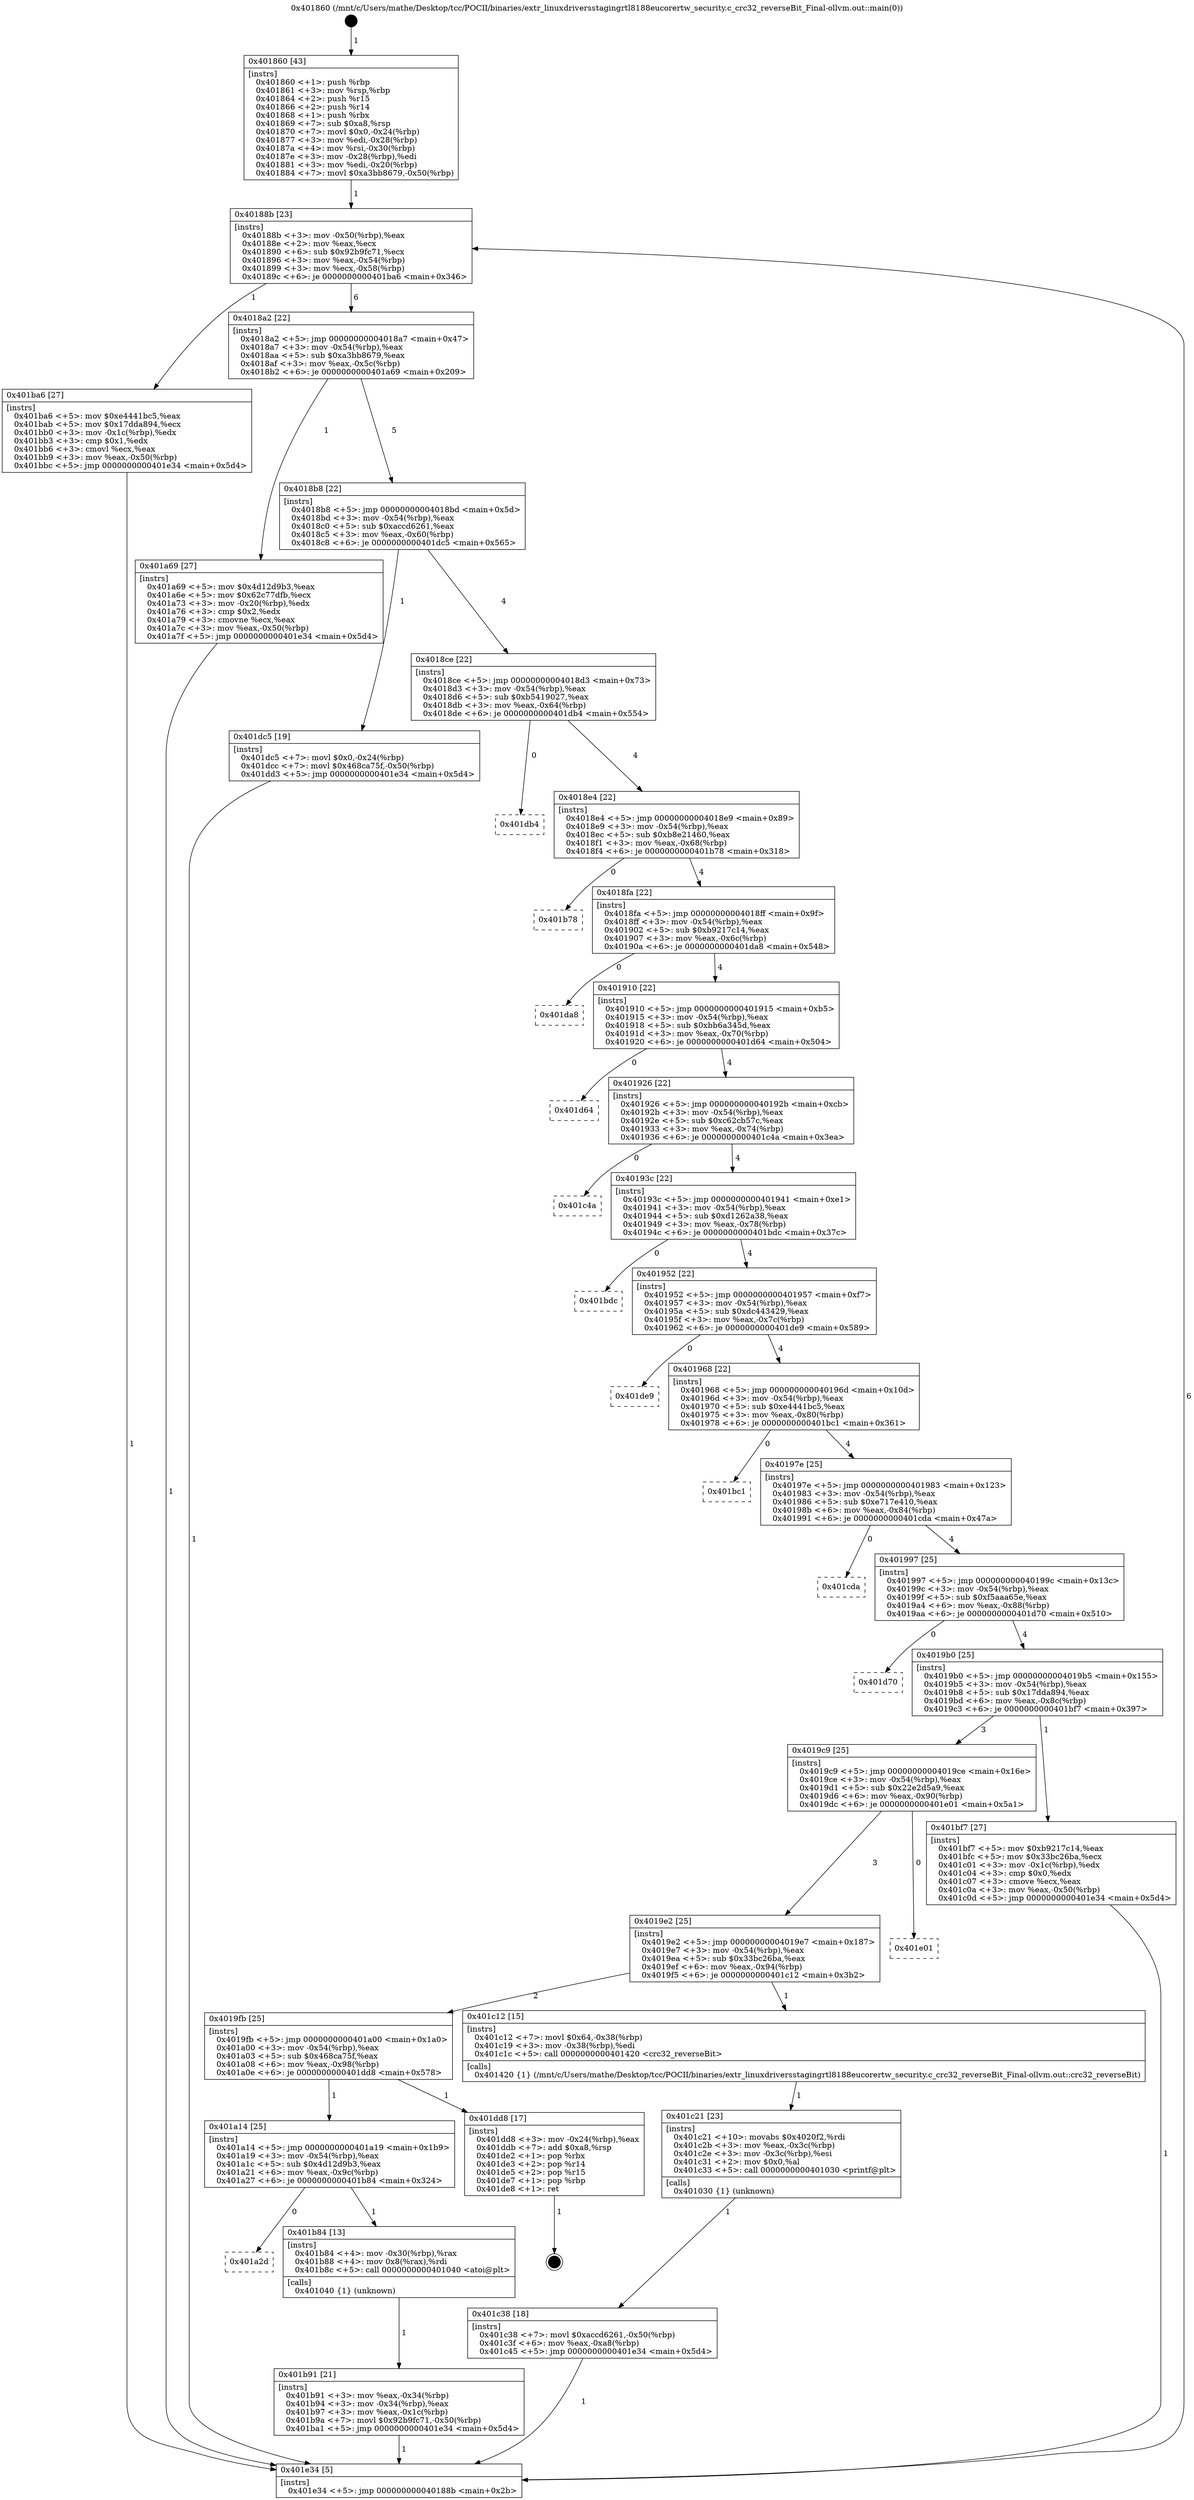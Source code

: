 digraph "0x401860" {
  label = "0x401860 (/mnt/c/Users/mathe/Desktop/tcc/POCII/binaries/extr_linuxdriversstagingrtl8188eucorertw_security.c_crc32_reverseBit_Final-ollvm.out::main(0))"
  labelloc = "t"
  node[shape=record]

  Entry [label="",width=0.3,height=0.3,shape=circle,fillcolor=black,style=filled]
  "0x40188b" [label="{
     0x40188b [23]\l
     | [instrs]\l
     &nbsp;&nbsp;0x40188b \<+3\>: mov -0x50(%rbp),%eax\l
     &nbsp;&nbsp;0x40188e \<+2\>: mov %eax,%ecx\l
     &nbsp;&nbsp;0x401890 \<+6\>: sub $0x92b9fc71,%ecx\l
     &nbsp;&nbsp;0x401896 \<+3\>: mov %eax,-0x54(%rbp)\l
     &nbsp;&nbsp;0x401899 \<+3\>: mov %ecx,-0x58(%rbp)\l
     &nbsp;&nbsp;0x40189c \<+6\>: je 0000000000401ba6 \<main+0x346\>\l
  }"]
  "0x401ba6" [label="{
     0x401ba6 [27]\l
     | [instrs]\l
     &nbsp;&nbsp;0x401ba6 \<+5\>: mov $0xe4441bc5,%eax\l
     &nbsp;&nbsp;0x401bab \<+5\>: mov $0x17dda894,%ecx\l
     &nbsp;&nbsp;0x401bb0 \<+3\>: mov -0x1c(%rbp),%edx\l
     &nbsp;&nbsp;0x401bb3 \<+3\>: cmp $0x1,%edx\l
     &nbsp;&nbsp;0x401bb6 \<+3\>: cmovl %ecx,%eax\l
     &nbsp;&nbsp;0x401bb9 \<+3\>: mov %eax,-0x50(%rbp)\l
     &nbsp;&nbsp;0x401bbc \<+5\>: jmp 0000000000401e34 \<main+0x5d4\>\l
  }"]
  "0x4018a2" [label="{
     0x4018a2 [22]\l
     | [instrs]\l
     &nbsp;&nbsp;0x4018a2 \<+5\>: jmp 00000000004018a7 \<main+0x47\>\l
     &nbsp;&nbsp;0x4018a7 \<+3\>: mov -0x54(%rbp),%eax\l
     &nbsp;&nbsp;0x4018aa \<+5\>: sub $0xa3bb8679,%eax\l
     &nbsp;&nbsp;0x4018af \<+3\>: mov %eax,-0x5c(%rbp)\l
     &nbsp;&nbsp;0x4018b2 \<+6\>: je 0000000000401a69 \<main+0x209\>\l
  }"]
  Exit [label="",width=0.3,height=0.3,shape=circle,fillcolor=black,style=filled,peripheries=2]
  "0x401a69" [label="{
     0x401a69 [27]\l
     | [instrs]\l
     &nbsp;&nbsp;0x401a69 \<+5\>: mov $0x4d12d9b3,%eax\l
     &nbsp;&nbsp;0x401a6e \<+5\>: mov $0x62c77dfb,%ecx\l
     &nbsp;&nbsp;0x401a73 \<+3\>: mov -0x20(%rbp),%edx\l
     &nbsp;&nbsp;0x401a76 \<+3\>: cmp $0x2,%edx\l
     &nbsp;&nbsp;0x401a79 \<+3\>: cmovne %ecx,%eax\l
     &nbsp;&nbsp;0x401a7c \<+3\>: mov %eax,-0x50(%rbp)\l
     &nbsp;&nbsp;0x401a7f \<+5\>: jmp 0000000000401e34 \<main+0x5d4\>\l
  }"]
  "0x4018b8" [label="{
     0x4018b8 [22]\l
     | [instrs]\l
     &nbsp;&nbsp;0x4018b8 \<+5\>: jmp 00000000004018bd \<main+0x5d\>\l
     &nbsp;&nbsp;0x4018bd \<+3\>: mov -0x54(%rbp),%eax\l
     &nbsp;&nbsp;0x4018c0 \<+5\>: sub $0xaccd6261,%eax\l
     &nbsp;&nbsp;0x4018c5 \<+3\>: mov %eax,-0x60(%rbp)\l
     &nbsp;&nbsp;0x4018c8 \<+6\>: je 0000000000401dc5 \<main+0x565\>\l
  }"]
  "0x401e34" [label="{
     0x401e34 [5]\l
     | [instrs]\l
     &nbsp;&nbsp;0x401e34 \<+5\>: jmp 000000000040188b \<main+0x2b\>\l
  }"]
  "0x401860" [label="{
     0x401860 [43]\l
     | [instrs]\l
     &nbsp;&nbsp;0x401860 \<+1\>: push %rbp\l
     &nbsp;&nbsp;0x401861 \<+3\>: mov %rsp,%rbp\l
     &nbsp;&nbsp;0x401864 \<+2\>: push %r15\l
     &nbsp;&nbsp;0x401866 \<+2\>: push %r14\l
     &nbsp;&nbsp;0x401868 \<+1\>: push %rbx\l
     &nbsp;&nbsp;0x401869 \<+7\>: sub $0xa8,%rsp\l
     &nbsp;&nbsp;0x401870 \<+7\>: movl $0x0,-0x24(%rbp)\l
     &nbsp;&nbsp;0x401877 \<+3\>: mov %edi,-0x28(%rbp)\l
     &nbsp;&nbsp;0x40187a \<+4\>: mov %rsi,-0x30(%rbp)\l
     &nbsp;&nbsp;0x40187e \<+3\>: mov -0x28(%rbp),%edi\l
     &nbsp;&nbsp;0x401881 \<+3\>: mov %edi,-0x20(%rbp)\l
     &nbsp;&nbsp;0x401884 \<+7\>: movl $0xa3bb8679,-0x50(%rbp)\l
  }"]
  "0x401c38" [label="{
     0x401c38 [18]\l
     | [instrs]\l
     &nbsp;&nbsp;0x401c38 \<+7\>: movl $0xaccd6261,-0x50(%rbp)\l
     &nbsp;&nbsp;0x401c3f \<+6\>: mov %eax,-0xa8(%rbp)\l
     &nbsp;&nbsp;0x401c45 \<+5\>: jmp 0000000000401e34 \<main+0x5d4\>\l
  }"]
  "0x401dc5" [label="{
     0x401dc5 [19]\l
     | [instrs]\l
     &nbsp;&nbsp;0x401dc5 \<+7\>: movl $0x0,-0x24(%rbp)\l
     &nbsp;&nbsp;0x401dcc \<+7\>: movl $0x468ca75f,-0x50(%rbp)\l
     &nbsp;&nbsp;0x401dd3 \<+5\>: jmp 0000000000401e34 \<main+0x5d4\>\l
  }"]
  "0x4018ce" [label="{
     0x4018ce [22]\l
     | [instrs]\l
     &nbsp;&nbsp;0x4018ce \<+5\>: jmp 00000000004018d3 \<main+0x73\>\l
     &nbsp;&nbsp;0x4018d3 \<+3\>: mov -0x54(%rbp),%eax\l
     &nbsp;&nbsp;0x4018d6 \<+5\>: sub $0xb5419027,%eax\l
     &nbsp;&nbsp;0x4018db \<+3\>: mov %eax,-0x64(%rbp)\l
     &nbsp;&nbsp;0x4018de \<+6\>: je 0000000000401db4 \<main+0x554\>\l
  }"]
  "0x401c21" [label="{
     0x401c21 [23]\l
     | [instrs]\l
     &nbsp;&nbsp;0x401c21 \<+10\>: movabs $0x4020f2,%rdi\l
     &nbsp;&nbsp;0x401c2b \<+3\>: mov %eax,-0x3c(%rbp)\l
     &nbsp;&nbsp;0x401c2e \<+3\>: mov -0x3c(%rbp),%esi\l
     &nbsp;&nbsp;0x401c31 \<+2\>: mov $0x0,%al\l
     &nbsp;&nbsp;0x401c33 \<+5\>: call 0000000000401030 \<printf@plt\>\l
     | [calls]\l
     &nbsp;&nbsp;0x401030 \{1\} (unknown)\l
  }"]
  "0x401db4" [label="{
     0x401db4\l
  }", style=dashed]
  "0x4018e4" [label="{
     0x4018e4 [22]\l
     | [instrs]\l
     &nbsp;&nbsp;0x4018e4 \<+5\>: jmp 00000000004018e9 \<main+0x89\>\l
     &nbsp;&nbsp;0x4018e9 \<+3\>: mov -0x54(%rbp),%eax\l
     &nbsp;&nbsp;0x4018ec \<+5\>: sub $0xb8e21460,%eax\l
     &nbsp;&nbsp;0x4018f1 \<+3\>: mov %eax,-0x68(%rbp)\l
     &nbsp;&nbsp;0x4018f4 \<+6\>: je 0000000000401b78 \<main+0x318\>\l
  }"]
  "0x401b91" [label="{
     0x401b91 [21]\l
     | [instrs]\l
     &nbsp;&nbsp;0x401b91 \<+3\>: mov %eax,-0x34(%rbp)\l
     &nbsp;&nbsp;0x401b94 \<+3\>: mov -0x34(%rbp),%eax\l
     &nbsp;&nbsp;0x401b97 \<+3\>: mov %eax,-0x1c(%rbp)\l
     &nbsp;&nbsp;0x401b9a \<+7\>: movl $0x92b9fc71,-0x50(%rbp)\l
     &nbsp;&nbsp;0x401ba1 \<+5\>: jmp 0000000000401e34 \<main+0x5d4\>\l
  }"]
  "0x401b78" [label="{
     0x401b78\l
  }", style=dashed]
  "0x4018fa" [label="{
     0x4018fa [22]\l
     | [instrs]\l
     &nbsp;&nbsp;0x4018fa \<+5\>: jmp 00000000004018ff \<main+0x9f\>\l
     &nbsp;&nbsp;0x4018ff \<+3\>: mov -0x54(%rbp),%eax\l
     &nbsp;&nbsp;0x401902 \<+5\>: sub $0xb9217c14,%eax\l
     &nbsp;&nbsp;0x401907 \<+3\>: mov %eax,-0x6c(%rbp)\l
     &nbsp;&nbsp;0x40190a \<+6\>: je 0000000000401da8 \<main+0x548\>\l
  }"]
  "0x401a2d" [label="{
     0x401a2d\l
  }", style=dashed]
  "0x401da8" [label="{
     0x401da8\l
  }", style=dashed]
  "0x401910" [label="{
     0x401910 [22]\l
     | [instrs]\l
     &nbsp;&nbsp;0x401910 \<+5\>: jmp 0000000000401915 \<main+0xb5\>\l
     &nbsp;&nbsp;0x401915 \<+3\>: mov -0x54(%rbp),%eax\l
     &nbsp;&nbsp;0x401918 \<+5\>: sub $0xbb6a345d,%eax\l
     &nbsp;&nbsp;0x40191d \<+3\>: mov %eax,-0x70(%rbp)\l
     &nbsp;&nbsp;0x401920 \<+6\>: je 0000000000401d64 \<main+0x504\>\l
  }"]
  "0x401b84" [label="{
     0x401b84 [13]\l
     | [instrs]\l
     &nbsp;&nbsp;0x401b84 \<+4\>: mov -0x30(%rbp),%rax\l
     &nbsp;&nbsp;0x401b88 \<+4\>: mov 0x8(%rax),%rdi\l
     &nbsp;&nbsp;0x401b8c \<+5\>: call 0000000000401040 \<atoi@plt\>\l
     | [calls]\l
     &nbsp;&nbsp;0x401040 \{1\} (unknown)\l
  }"]
  "0x401d64" [label="{
     0x401d64\l
  }", style=dashed]
  "0x401926" [label="{
     0x401926 [22]\l
     | [instrs]\l
     &nbsp;&nbsp;0x401926 \<+5\>: jmp 000000000040192b \<main+0xcb\>\l
     &nbsp;&nbsp;0x40192b \<+3\>: mov -0x54(%rbp),%eax\l
     &nbsp;&nbsp;0x40192e \<+5\>: sub $0xc62cb57c,%eax\l
     &nbsp;&nbsp;0x401933 \<+3\>: mov %eax,-0x74(%rbp)\l
     &nbsp;&nbsp;0x401936 \<+6\>: je 0000000000401c4a \<main+0x3ea\>\l
  }"]
  "0x401a14" [label="{
     0x401a14 [25]\l
     | [instrs]\l
     &nbsp;&nbsp;0x401a14 \<+5\>: jmp 0000000000401a19 \<main+0x1b9\>\l
     &nbsp;&nbsp;0x401a19 \<+3\>: mov -0x54(%rbp),%eax\l
     &nbsp;&nbsp;0x401a1c \<+5\>: sub $0x4d12d9b3,%eax\l
     &nbsp;&nbsp;0x401a21 \<+6\>: mov %eax,-0x9c(%rbp)\l
     &nbsp;&nbsp;0x401a27 \<+6\>: je 0000000000401b84 \<main+0x324\>\l
  }"]
  "0x401c4a" [label="{
     0x401c4a\l
  }", style=dashed]
  "0x40193c" [label="{
     0x40193c [22]\l
     | [instrs]\l
     &nbsp;&nbsp;0x40193c \<+5\>: jmp 0000000000401941 \<main+0xe1\>\l
     &nbsp;&nbsp;0x401941 \<+3\>: mov -0x54(%rbp),%eax\l
     &nbsp;&nbsp;0x401944 \<+5\>: sub $0xd1262a38,%eax\l
     &nbsp;&nbsp;0x401949 \<+3\>: mov %eax,-0x78(%rbp)\l
     &nbsp;&nbsp;0x40194c \<+6\>: je 0000000000401bdc \<main+0x37c\>\l
  }"]
  "0x401dd8" [label="{
     0x401dd8 [17]\l
     | [instrs]\l
     &nbsp;&nbsp;0x401dd8 \<+3\>: mov -0x24(%rbp),%eax\l
     &nbsp;&nbsp;0x401ddb \<+7\>: add $0xa8,%rsp\l
     &nbsp;&nbsp;0x401de2 \<+1\>: pop %rbx\l
     &nbsp;&nbsp;0x401de3 \<+2\>: pop %r14\l
     &nbsp;&nbsp;0x401de5 \<+2\>: pop %r15\l
     &nbsp;&nbsp;0x401de7 \<+1\>: pop %rbp\l
     &nbsp;&nbsp;0x401de8 \<+1\>: ret\l
  }"]
  "0x401bdc" [label="{
     0x401bdc\l
  }", style=dashed]
  "0x401952" [label="{
     0x401952 [22]\l
     | [instrs]\l
     &nbsp;&nbsp;0x401952 \<+5\>: jmp 0000000000401957 \<main+0xf7\>\l
     &nbsp;&nbsp;0x401957 \<+3\>: mov -0x54(%rbp),%eax\l
     &nbsp;&nbsp;0x40195a \<+5\>: sub $0xdc443429,%eax\l
     &nbsp;&nbsp;0x40195f \<+3\>: mov %eax,-0x7c(%rbp)\l
     &nbsp;&nbsp;0x401962 \<+6\>: je 0000000000401de9 \<main+0x589\>\l
  }"]
  "0x4019fb" [label="{
     0x4019fb [25]\l
     | [instrs]\l
     &nbsp;&nbsp;0x4019fb \<+5\>: jmp 0000000000401a00 \<main+0x1a0\>\l
     &nbsp;&nbsp;0x401a00 \<+3\>: mov -0x54(%rbp),%eax\l
     &nbsp;&nbsp;0x401a03 \<+5\>: sub $0x468ca75f,%eax\l
     &nbsp;&nbsp;0x401a08 \<+6\>: mov %eax,-0x98(%rbp)\l
     &nbsp;&nbsp;0x401a0e \<+6\>: je 0000000000401dd8 \<main+0x578\>\l
  }"]
  "0x401de9" [label="{
     0x401de9\l
  }", style=dashed]
  "0x401968" [label="{
     0x401968 [22]\l
     | [instrs]\l
     &nbsp;&nbsp;0x401968 \<+5\>: jmp 000000000040196d \<main+0x10d\>\l
     &nbsp;&nbsp;0x40196d \<+3\>: mov -0x54(%rbp),%eax\l
     &nbsp;&nbsp;0x401970 \<+5\>: sub $0xe4441bc5,%eax\l
     &nbsp;&nbsp;0x401975 \<+3\>: mov %eax,-0x80(%rbp)\l
     &nbsp;&nbsp;0x401978 \<+6\>: je 0000000000401bc1 \<main+0x361\>\l
  }"]
  "0x401c12" [label="{
     0x401c12 [15]\l
     | [instrs]\l
     &nbsp;&nbsp;0x401c12 \<+7\>: movl $0x64,-0x38(%rbp)\l
     &nbsp;&nbsp;0x401c19 \<+3\>: mov -0x38(%rbp),%edi\l
     &nbsp;&nbsp;0x401c1c \<+5\>: call 0000000000401420 \<crc32_reverseBit\>\l
     | [calls]\l
     &nbsp;&nbsp;0x401420 \{1\} (/mnt/c/Users/mathe/Desktop/tcc/POCII/binaries/extr_linuxdriversstagingrtl8188eucorertw_security.c_crc32_reverseBit_Final-ollvm.out::crc32_reverseBit)\l
  }"]
  "0x401bc1" [label="{
     0x401bc1\l
  }", style=dashed]
  "0x40197e" [label="{
     0x40197e [25]\l
     | [instrs]\l
     &nbsp;&nbsp;0x40197e \<+5\>: jmp 0000000000401983 \<main+0x123\>\l
     &nbsp;&nbsp;0x401983 \<+3\>: mov -0x54(%rbp),%eax\l
     &nbsp;&nbsp;0x401986 \<+5\>: sub $0xe717e410,%eax\l
     &nbsp;&nbsp;0x40198b \<+6\>: mov %eax,-0x84(%rbp)\l
     &nbsp;&nbsp;0x401991 \<+6\>: je 0000000000401cda \<main+0x47a\>\l
  }"]
  "0x4019e2" [label="{
     0x4019e2 [25]\l
     | [instrs]\l
     &nbsp;&nbsp;0x4019e2 \<+5\>: jmp 00000000004019e7 \<main+0x187\>\l
     &nbsp;&nbsp;0x4019e7 \<+3\>: mov -0x54(%rbp),%eax\l
     &nbsp;&nbsp;0x4019ea \<+5\>: sub $0x33bc26ba,%eax\l
     &nbsp;&nbsp;0x4019ef \<+6\>: mov %eax,-0x94(%rbp)\l
     &nbsp;&nbsp;0x4019f5 \<+6\>: je 0000000000401c12 \<main+0x3b2\>\l
  }"]
  "0x401cda" [label="{
     0x401cda\l
  }", style=dashed]
  "0x401997" [label="{
     0x401997 [25]\l
     | [instrs]\l
     &nbsp;&nbsp;0x401997 \<+5\>: jmp 000000000040199c \<main+0x13c\>\l
     &nbsp;&nbsp;0x40199c \<+3\>: mov -0x54(%rbp),%eax\l
     &nbsp;&nbsp;0x40199f \<+5\>: sub $0xf5aaa65e,%eax\l
     &nbsp;&nbsp;0x4019a4 \<+6\>: mov %eax,-0x88(%rbp)\l
     &nbsp;&nbsp;0x4019aa \<+6\>: je 0000000000401d70 \<main+0x510\>\l
  }"]
  "0x401e01" [label="{
     0x401e01\l
  }", style=dashed]
  "0x401d70" [label="{
     0x401d70\l
  }", style=dashed]
  "0x4019b0" [label="{
     0x4019b0 [25]\l
     | [instrs]\l
     &nbsp;&nbsp;0x4019b0 \<+5\>: jmp 00000000004019b5 \<main+0x155\>\l
     &nbsp;&nbsp;0x4019b5 \<+3\>: mov -0x54(%rbp),%eax\l
     &nbsp;&nbsp;0x4019b8 \<+5\>: sub $0x17dda894,%eax\l
     &nbsp;&nbsp;0x4019bd \<+6\>: mov %eax,-0x8c(%rbp)\l
     &nbsp;&nbsp;0x4019c3 \<+6\>: je 0000000000401bf7 \<main+0x397\>\l
  }"]
  "0x4019c9" [label="{
     0x4019c9 [25]\l
     | [instrs]\l
     &nbsp;&nbsp;0x4019c9 \<+5\>: jmp 00000000004019ce \<main+0x16e\>\l
     &nbsp;&nbsp;0x4019ce \<+3\>: mov -0x54(%rbp),%eax\l
     &nbsp;&nbsp;0x4019d1 \<+5\>: sub $0x22e2d5a9,%eax\l
     &nbsp;&nbsp;0x4019d6 \<+6\>: mov %eax,-0x90(%rbp)\l
     &nbsp;&nbsp;0x4019dc \<+6\>: je 0000000000401e01 \<main+0x5a1\>\l
  }"]
  "0x401bf7" [label="{
     0x401bf7 [27]\l
     | [instrs]\l
     &nbsp;&nbsp;0x401bf7 \<+5\>: mov $0xb9217c14,%eax\l
     &nbsp;&nbsp;0x401bfc \<+5\>: mov $0x33bc26ba,%ecx\l
     &nbsp;&nbsp;0x401c01 \<+3\>: mov -0x1c(%rbp),%edx\l
     &nbsp;&nbsp;0x401c04 \<+3\>: cmp $0x0,%edx\l
     &nbsp;&nbsp;0x401c07 \<+3\>: cmove %ecx,%eax\l
     &nbsp;&nbsp;0x401c0a \<+3\>: mov %eax,-0x50(%rbp)\l
     &nbsp;&nbsp;0x401c0d \<+5\>: jmp 0000000000401e34 \<main+0x5d4\>\l
  }"]
  Entry -> "0x401860" [label=" 1"]
  "0x40188b" -> "0x401ba6" [label=" 1"]
  "0x40188b" -> "0x4018a2" [label=" 6"]
  "0x401dd8" -> Exit [label=" 1"]
  "0x4018a2" -> "0x401a69" [label=" 1"]
  "0x4018a2" -> "0x4018b8" [label=" 5"]
  "0x401a69" -> "0x401e34" [label=" 1"]
  "0x401860" -> "0x40188b" [label=" 1"]
  "0x401e34" -> "0x40188b" [label=" 6"]
  "0x401dc5" -> "0x401e34" [label=" 1"]
  "0x4018b8" -> "0x401dc5" [label=" 1"]
  "0x4018b8" -> "0x4018ce" [label=" 4"]
  "0x401c38" -> "0x401e34" [label=" 1"]
  "0x4018ce" -> "0x401db4" [label=" 0"]
  "0x4018ce" -> "0x4018e4" [label=" 4"]
  "0x401c21" -> "0x401c38" [label=" 1"]
  "0x4018e4" -> "0x401b78" [label=" 0"]
  "0x4018e4" -> "0x4018fa" [label=" 4"]
  "0x401c12" -> "0x401c21" [label=" 1"]
  "0x4018fa" -> "0x401da8" [label=" 0"]
  "0x4018fa" -> "0x401910" [label=" 4"]
  "0x401bf7" -> "0x401e34" [label=" 1"]
  "0x401910" -> "0x401d64" [label=" 0"]
  "0x401910" -> "0x401926" [label=" 4"]
  "0x401ba6" -> "0x401e34" [label=" 1"]
  "0x401926" -> "0x401c4a" [label=" 0"]
  "0x401926" -> "0x40193c" [label=" 4"]
  "0x401b84" -> "0x401b91" [label=" 1"]
  "0x40193c" -> "0x401bdc" [label=" 0"]
  "0x40193c" -> "0x401952" [label=" 4"]
  "0x401a14" -> "0x401a2d" [label=" 0"]
  "0x401952" -> "0x401de9" [label=" 0"]
  "0x401952" -> "0x401968" [label=" 4"]
  "0x401b91" -> "0x401e34" [label=" 1"]
  "0x401968" -> "0x401bc1" [label=" 0"]
  "0x401968" -> "0x40197e" [label=" 4"]
  "0x4019fb" -> "0x401a14" [label=" 1"]
  "0x40197e" -> "0x401cda" [label=" 0"]
  "0x40197e" -> "0x401997" [label=" 4"]
  "0x401a14" -> "0x401b84" [label=" 1"]
  "0x401997" -> "0x401d70" [label=" 0"]
  "0x401997" -> "0x4019b0" [label=" 4"]
  "0x4019e2" -> "0x4019fb" [label=" 2"]
  "0x4019b0" -> "0x401bf7" [label=" 1"]
  "0x4019b0" -> "0x4019c9" [label=" 3"]
  "0x4019e2" -> "0x401c12" [label=" 1"]
  "0x4019c9" -> "0x401e01" [label=" 0"]
  "0x4019c9" -> "0x4019e2" [label=" 3"]
  "0x4019fb" -> "0x401dd8" [label=" 1"]
}
